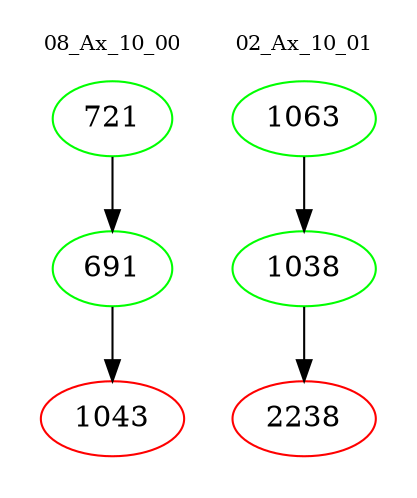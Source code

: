 digraph{
subgraph cluster_0 {
color = white
label = "08_Ax_10_00";
fontsize=10;
T0_721 [label="721", color="green"]
T0_721 -> T0_691 [color="black"]
T0_691 [label="691", color="green"]
T0_691 -> T0_1043 [color="black"]
T0_1043 [label="1043", color="red"]
}
subgraph cluster_1 {
color = white
label = "02_Ax_10_01";
fontsize=10;
T1_1063 [label="1063", color="green"]
T1_1063 -> T1_1038 [color="black"]
T1_1038 [label="1038", color="green"]
T1_1038 -> T1_2238 [color="black"]
T1_2238 [label="2238", color="red"]
}
}
